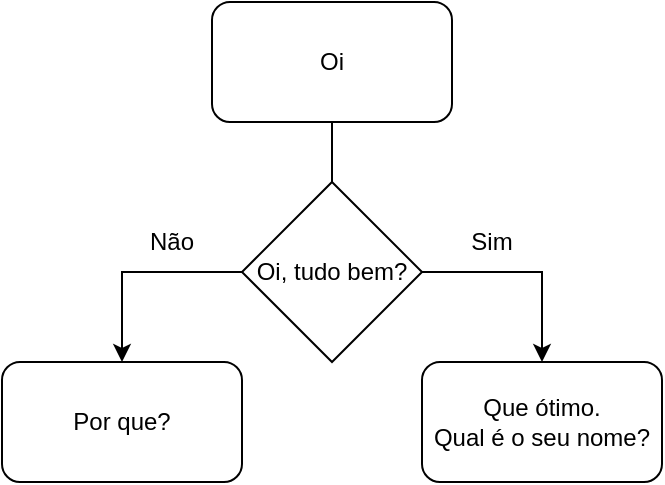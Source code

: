 <mxfile version="15.1.1" type="github"><diagram id="ZsDMYJIsTVIZeran-kzE" name="Page-1"><mxGraphModel dx="946" dy="518" grid="1" gridSize="10" guides="1" tooltips="1" connect="1" arrows="1" fold="1" page="1" pageScale="1" pageWidth="827" pageHeight="1169" math="0" shadow="0"><root><mxCell id="0"/><mxCell id="1" parent="0"/><mxCell id="R_6nElEVRHJRk7U1FYXu-1" value="Oi" style="rounded=1;whiteSpace=wrap;html=1;" vertex="1" parent="1"><mxGeometry x="230" y="70" width="120" height="60" as="geometry"/></mxCell><mxCell id="R_6nElEVRHJRk7U1FYXu-16" style="edgeStyle=orthogonalEdgeStyle;rounded=0;orthogonalLoop=1;jettySize=auto;html=1;exitX=0;exitY=0.5;exitDx=0;exitDy=0;entryX=0.5;entryY=0;entryDx=0;entryDy=0;" edge="1" parent="1" source="R_6nElEVRHJRk7U1FYXu-2" target="R_6nElEVRHJRk7U1FYXu-4"><mxGeometry relative="1" as="geometry"/></mxCell><mxCell id="R_6nElEVRHJRk7U1FYXu-17" style="edgeStyle=orthogonalEdgeStyle;rounded=0;orthogonalLoop=1;jettySize=auto;html=1;exitX=1;exitY=0.5;exitDx=0;exitDy=0;" edge="1" parent="1" source="R_6nElEVRHJRk7U1FYXu-2" target="R_6nElEVRHJRk7U1FYXu-12"><mxGeometry relative="1" as="geometry"/></mxCell><mxCell id="R_6nElEVRHJRk7U1FYXu-2" value="Oi, tudo bem?" style="rhombus;whiteSpace=wrap;html=1;" vertex="1" parent="1"><mxGeometry x="245" y="160" width="90" height="90" as="geometry"/></mxCell><mxCell id="R_6nElEVRHJRk7U1FYXu-3" value="" style="endArrow=none;html=1;exitX=0.5;exitY=0;exitDx=0;exitDy=0;entryX=0.5;entryY=1;entryDx=0;entryDy=0;" edge="1" parent="1" source="R_6nElEVRHJRk7U1FYXu-2" target="R_6nElEVRHJRk7U1FYXu-1"><mxGeometry width="50" height="50" relative="1" as="geometry"><mxPoint x="530" y="300" as="sourcePoint"/><mxPoint x="580" y="250" as="targetPoint"/></mxGeometry></mxCell><mxCell id="R_6nElEVRHJRk7U1FYXu-4" value="Por que?" style="rounded=1;whiteSpace=wrap;html=1;" vertex="1" parent="1"><mxGeometry x="125" y="250" width="120" height="60" as="geometry"/></mxCell><mxCell id="R_6nElEVRHJRk7U1FYXu-10" value="Não" style="text;html=1;strokeColor=none;fillColor=none;align=center;verticalAlign=middle;whiteSpace=wrap;rounded=0;" vertex="1" parent="1"><mxGeometry x="190" y="180" width="40" height="20" as="geometry"/></mxCell><mxCell id="R_6nElEVRHJRk7U1FYXu-12" value="Que ótimo.&lt;br&gt;Qual é o seu nome?" style="rounded=1;whiteSpace=wrap;html=1;" vertex="1" parent="1"><mxGeometry x="335" y="250" width="120" height="60" as="geometry"/></mxCell><mxCell id="R_6nElEVRHJRk7U1FYXu-13" value="Sim" style="text;html=1;strokeColor=none;fillColor=none;align=center;verticalAlign=middle;whiteSpace=wrap;rounded=0;" vertex="1" parent="1"><mxGeometry x="350" y="180" width="40" height="20" as="geometry"/></mxCell></root></mxGraphModel></diagram></mxfile>